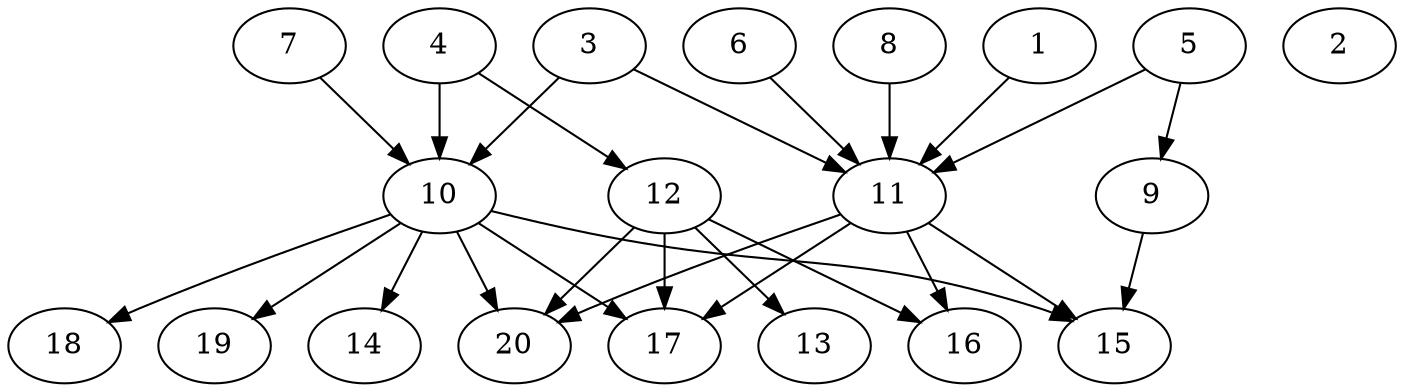 // DAG automatically generated by daggen at Tue Jul 23 14:29:40 2019
// ./daggen --dot -n 20 --ccr 0.4 --fat 0.7 --regular 0.5 --density 0.7 --mindata 5242880 --maxdata 52428800 
digraph G {
  1 [size="30077440", alpha="0.13", expect_size="12030976"] 
  1 -> 11 [size ="12030976"]
  2 [size="59412480", alpha="0.16", expect_size="23764992"] 
  3 [size="45422080", alpha="0.09", expect_size="18168832"] 
  3 -> 10 [size ="18168832"]
  3 -> 11 [size ="18168832"]
  4 [size="63206400", alpha="0.11", expect_size="25282560"] 
  4 -> 10 [size ="25282560"]
  4 -> 12 [size ="25282560"]
  5 [size="123374080", alpha="0.05", expect_size="49349632"] 
  5 -> 9 [size ="49349632"]
  5 -> 11 [size ="49349632"]
  6 [size="23741440", alpha="0.06", expect_size="9496576"] 
  6 -> 11 [size ="9496576"]
  7 [size="94720000", alpha="0.08", expect_size="37888000"] 
  7 -> 10 [size ="37888000"]
  8 [size="26344960", alpha="0.12", expect_size="10537984"] 
  8 -> 11 [size ="10537984"]
  9 [size="83317760", alpha="0.00", expect_size="33327104"] 
  9 -> 15 [size ="33327104"]
  10 [size="98833920", alpha="0.03", expect_size="39533568"] 
  10 -> 14 [size ="39533568"]
  10 -> 15 [size ="39533568"]
  10 -> 17 [size ="39533568"]
  10 -> 18 [size ="39533568"]
  10 -> 19 [size ="39533568"]
  10 -> 20 [size ="39533568"]
  11 [size="51642880", alpha="0.01", expect_size="20657152"] 
  11 -> 15 [size ="20657152"]
  11 -> 16 [size ="20657152"]
  11 -> 17 [size ="20657152"]
  11 -> 20 [size ="20657152"]
  12 [size="126656000", alpha="0.16", expect_size="50662400"] 
  12 -> 13 [size ="50662400"]
  12 -> 16 [size ="50662400"]
  12 -> 17 [size ="50662400"]
  12 -> 20 [size ="50662400"]
  13 [size="100600320", alpha="0.00", expect_size="40240128"] 
  14 [size="36876800", alpha="0.16", expect_size="14750720"] 
  15 [size="103866880", alpha="0.08", expect_size="41546752"] 
  16 [size="14013440", alpha="0.05", expect_size="5605376"] 
  17 [size="48957440", alpha="0.03", expect_size="19582976"] 
  18 [size="94968320", alpha="0.16", expect_size="37987328"] 
  19 [size="49128960", alpha="0.13", expect_size="19651584"] 
  20 [size="51942400", alpha="0.01", expect_size="20776960"] 
}
